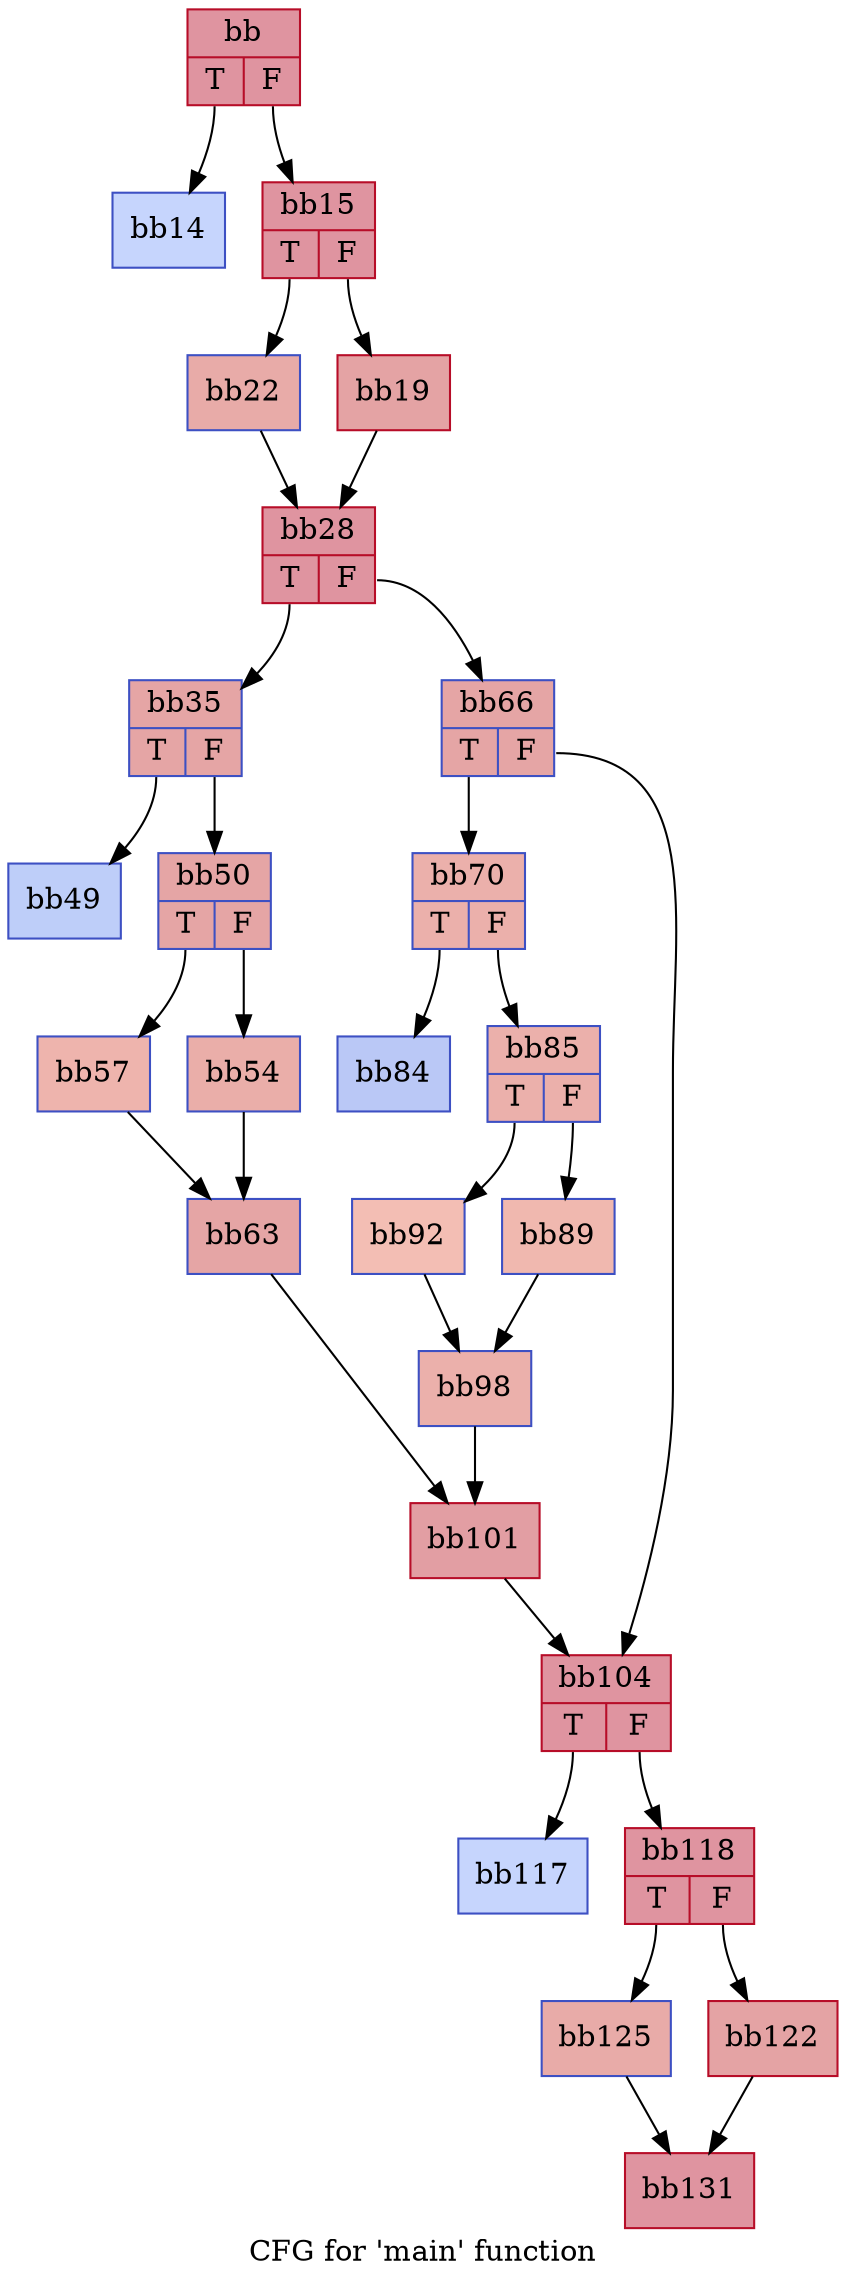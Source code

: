 digraph "CFG for 'main' function" {
	label="CFG for 'main' function";

	Node0x6766190 [shape=record,color="#b70d28ff", style=filled, fillcolor="#b70d2870",label="{bb|{<s0>T|<s1>F}}"];
	Node0x6766190:s0 -> Node0x67682f0;
	Node0x6766190:s1 -> Node0x67683c0;
	Node0x67682f0 [shape=record,color="#3d50c3ff", style=filled, fillcolor="#7ea1fa70",label="{bb14}"];
	Node0x67683c0 [shape=record,color="#b70d28ff", style=filled, fillcolor="#b70d2870",label="{bb15|{<s0>T|<s1>F}}"];
	Node0x67683c0:s0 -> Node0x6768b30;
	Node0x67683c0:s1 -> Node0x6768ba0;
	Node0x6768ba0 [shape=record,color="#b70d28ff", style=filled, fillcolor="#c32e3170",label="{bb19}"];
	Node0x6768ba0 -> Node0x6768f50;
	Node0x6768b30 [shape=record,color="#3d50c3ff", style=filled, fillcolor="#cc403a70",label="{bb22}"];
	Node0x6768b30 -> Node0x6768f50;
	Node0x6768f50 [shape=record,color="#b70d28ff", style=filled, fillcolor="#b70d2870",label="{bb28|{<s0>T|<s1>F}}"];
	Node0x6768f50:s0 -> Node0x676a920;
	Node0x6768f50:s1 -> Node0x676a9f0;
	Node0x676a920 [shape=record,color="#3d50c3ff", style=filled, fillcolor="#c5333470",label="{bb35|{<s0>T|<s1>F}}"];
	Node0x676a920:s0 -> Node0x676c8f0;
	Node0x676a920:s1 -> Node0x676c960;
	Node0x676c8f0 [shape=record,color="#3d50c3ff", style=filled, fillcolor="#6c8ff170",label="{bb49}"];
	Node0x676c960 [shape=record,color="#3d50c3ff", style=filled, fillcolor="#c5333470",label="{bb50|{<s0>T|<s1>F}}"];
	Node0x676c960:s0 -> Node0x676d4b0;
	Node0x676c960:s1 -> Node0x676d520;
	Node0x676d520 [shape=record,color="#3d50c3ff", style=filled, fillcolor="#d0473d70",label="{bb54}"];
	Node0x676d520 -> Node0x676dd00;
	Node0x676d4b0 [shape=record,color="#3d50c3ff", style=filled, fillcolor="#d8564670",label="{bb57}"];
	Node0x676d4b0 -> Node0x676dd00;
	Node0x676dd00 [shape=record,color="#3d50c3ff", style=filled, fillcolor="#c5333470",label="{bb63}"];
	Node0x676dd00 -> Node0x676e4a0;
	Node0x676a9f0 [shape=record,color="#3d50c3ff", style=filled, fillcolor="#c5333470",label="{bb66|{<s0>T|<s1>F}}"];
	Node0x676a9f0:s0 -> Node0x676e7d0;
	Node0x676a9f0:s1 -> Node0x676e840;
	Node0x676e7d0 [shape=record,color="#3d50c3ff", style=filled, fillcolor="#d24b4070",label="{bb70|{<s0>T|<s1>F}}"];
	Node0x676e7d0:s0 -> Node0x676f300;
	Node0x676e7d0:s1 -> Node0x676adf0;
	Node0x676f300 [shape=record,color="#3d50c3ff", style=filled, fillcolor="#6282ea70",label="{bb84}"];
	Node0x676adf0 [shape=record,color="#3d50c3ff", style=filled, fillcolor="#d24b4070",label="{bb85|{<s0>T|<s1>F}}"];
	Node0x676adf0:s0 -> Node0x676b300;
	Node0x676adf0:s1 -> Node0x676b370;
	Node0x676b370 [shape=record,color="#3d50c3ff", style=filled, fillcolor="#dc5d4a70",label="{bb89}"];
	Node0x676b370 -> Node0x676b540;
	Node0x676b300 [shape=record,color="#3d50c3ff", style=filled, fillcolor="#e36c5570",label="{bb92}"];
	Node0x676b300 -> Node0x676b540;
	Node0x676b540 [shape=record,color="#3d50c3ff", style=filled, fillcolor="#d24b4070",label="{bb98}"];
	Node0x676b540 -> Node0x676e4a0;
	Node0x676e4a0 [shape=record,color="#b70d28ff", style=filled, fillcolor="#be242e70",label="{bb101}"];
	Node0x676e4a0 -> Node0x676e840;
	Node0x676e840 [shape=record,color="#b70d28ff", style=filled, fillcolor="#b70d2870",label="{bb104|{<s0>T|<s1>F}}"];
	Node0x676e840:s0 -> Node0x6771ab0;
	Node0x676e840:s1 -> Node0x6771b20;
	Node0x6771ab0 [shape=record,color="#3d50c3ff", style=filled, fillcolor="#7ea1fa70",label="{bb117}"];
	Node0x6771b20 [shape=record,color="#b70d28ff", style=filled, fillcolor="#b70d2870",label="{bb118|{<s0>T|<s1>F}}"];
	Node0x6771b20:s0 -> Node0x6771fa0;
	Node0x6771b20:s1 -> Node0x6772010;
	Node0x6772010 [shape=record,color="#b70d28ff", style=filled, fillcolor="#c32e3170",label="{bb122}"];
	Node0x6772010 -> Node0x67721e0;
	Node0x6771fa0 [shape=record,color="#3d50c3ff", style=filled, fillcolor="#cc403a70",label="{bb125}"];
	Node0x6771fa0 -> Node0x67721e0;
	Node0x67721e0 [shape=record,color="#b70d28ff", style=filled, fillcolor="#b70d2870",label="{bb131}"];
}
